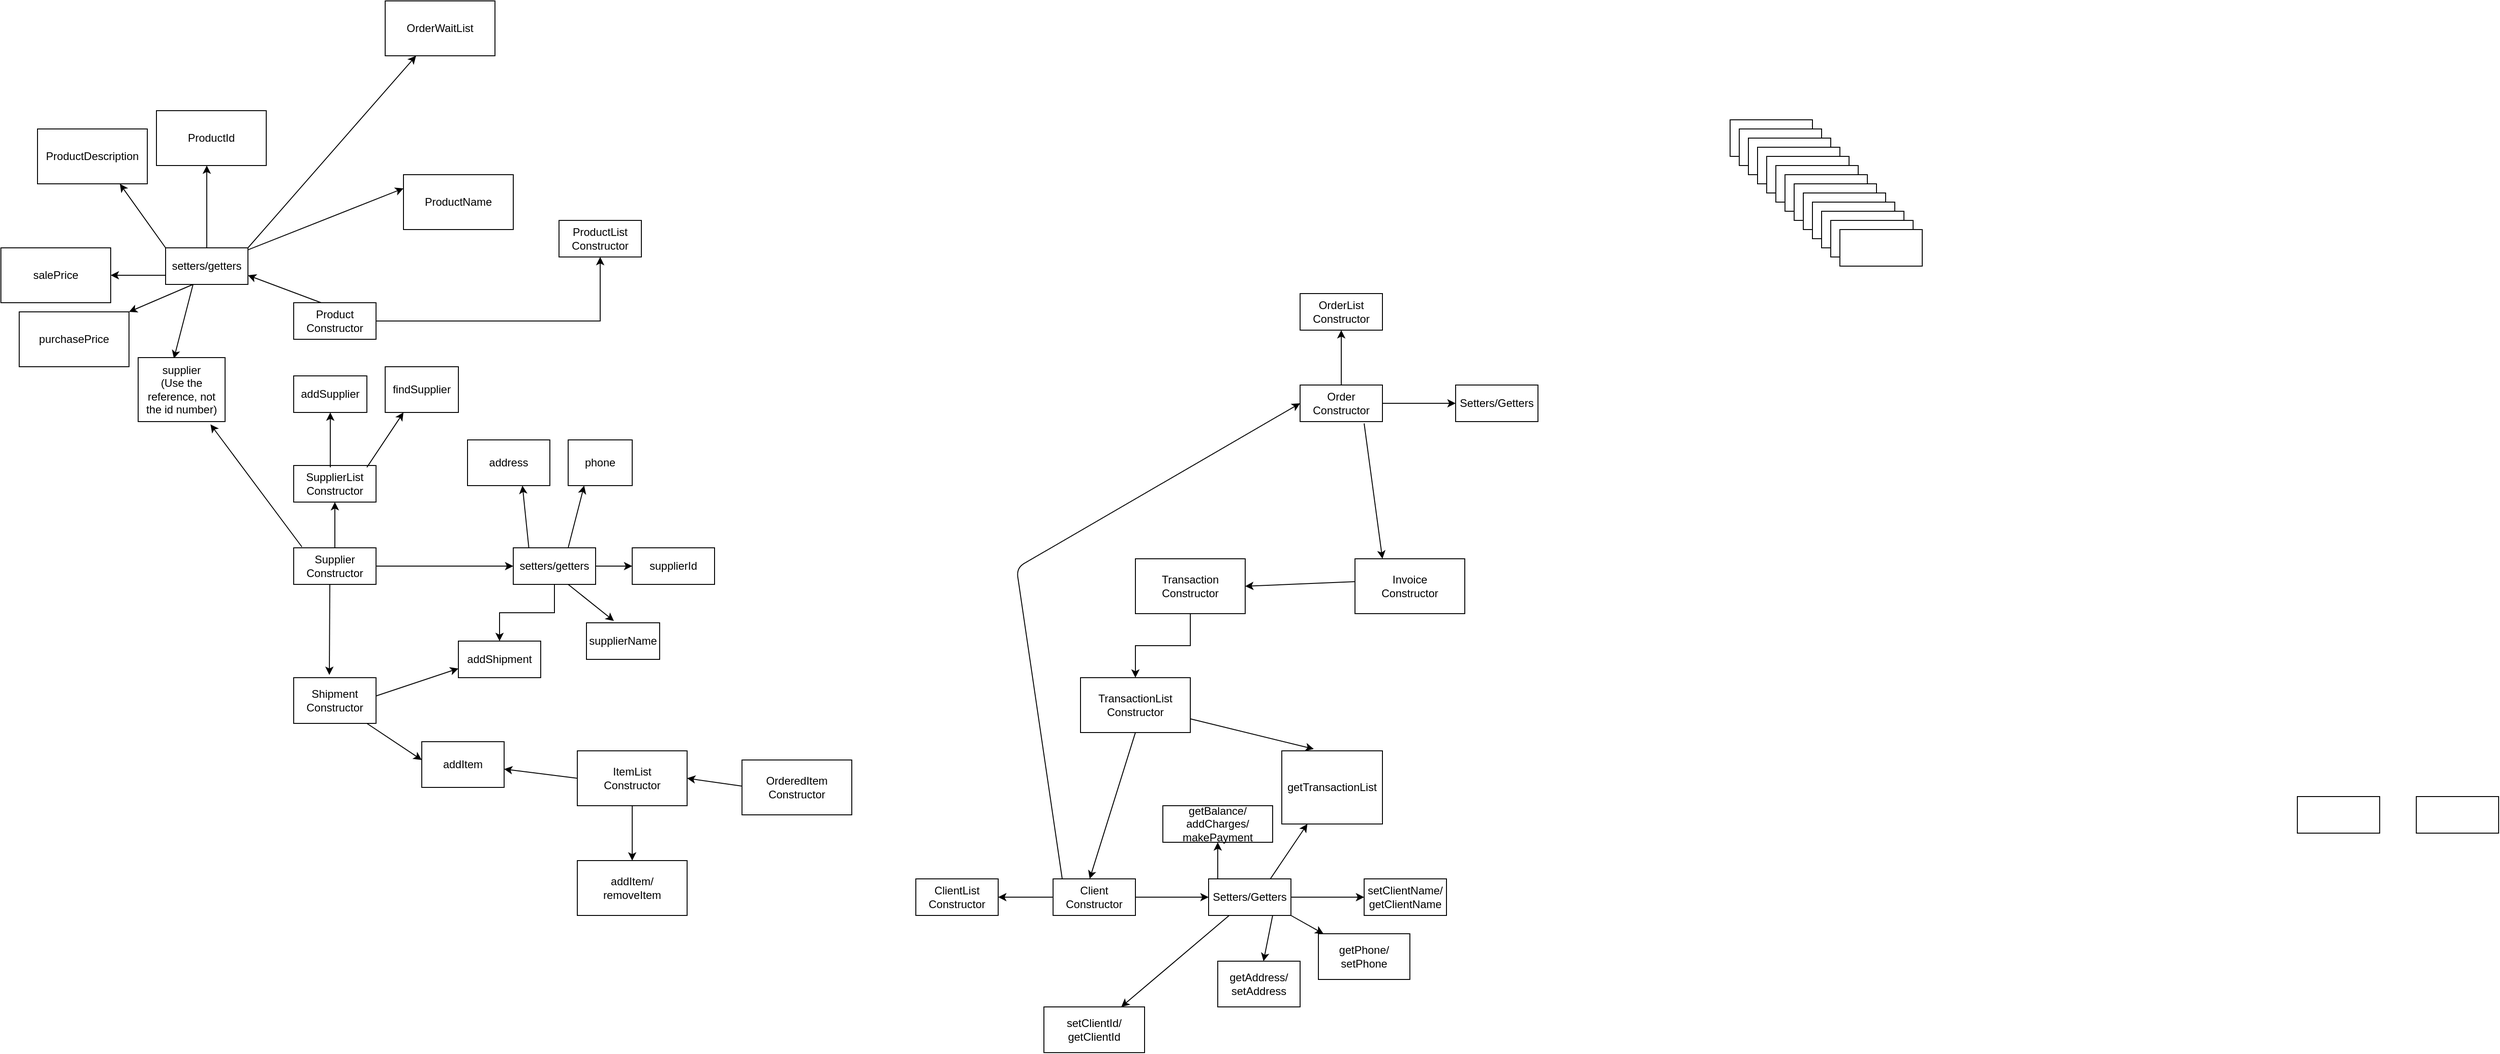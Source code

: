 <mxfile version="12.6.6" type="github">
  <diagram id="q5CnJgnxHUt0rgTkJDPA" name="Page-1">
    <mxGraphModel dx="4051" dy="2583" grid="1" gridSize="10" guides="1" tooltips="1" connect="1" arrows="1" fold="1" page="1" pageScale="1" pageWidth="1700" pageHeight="1100" math="0" shadow="0">
      <root>
        <mxCell id="0"/>
        <mxCell id="1" parent="0"/>
        <mxCell id="SJL3UCeWsUWmYF-B4V0Z-15" value="" style="rounded=0;whiteSpace=wrap;html=1;" vertex="1" parent="1">
          <mxGeometry x="1530" y="750" width="90" height="40" as="geometry"/>
        </mxCell>
        <mxCell id="SJL3UCeWsUWmYF-B4V0Z-16" value="" style="rounded=0;whiteSpace=wrap;html=1;" vertex="1" parent="1">
          <mxGeometry x="1400" y="750" width="90" height="40" as="geometry"/>
        </mxCell>
        <mxCell id="SJL3UCeWsUWmYF-B4V0Z-17" value="&lt;div&gt;ClientList&lt;/div&gt;&lt;div&gt;Constructor&lt;br&gt;&lt;/div&gt;" style="rounded=0;whiteSpace=wrap;html=1;" vertex="1" parent="1">
          <mxGeometry x="-110" y="840" width="90" height="40" as="geometry"/>
        </mxCell>
        <mxCell id="SJL3UCeWsUWmYF-B4V0Z-18" value="&lt;div&gt;ProductList&lt;/div&gt;&lt;div&gt;Constructor&lt;br&gt;&lt;/div&gt;" style="rounded=0;whiteSpace=wrap;html=1;" vertex="1" parent="1">
          <mxGeometry x="-500" y="120" width="90" height="40" as="geometry"/>
        </mxCell>
        <mxCell id="SJL3UCeWsUWmYF-B4V0Z-19" value="&lt;div&gt;OrderList&lt;/div&gt;&lt;div&gt;Constructor&lt;br&gt;&lt;/div&gt;" style="rounded=0;whiteSpace=wrap;html=1;" vertex="1" parent="1">
          <mxGeometry x="310" y="200" width="90" height="40" as="geometry"/>
        </mxCell>
        <mxCell id="SJL3UCeWsUWmYF-B4V0Z-20" value="&lt;div&gt;SupplierList&lt;/div&gt;&lt;div&gt;Constructor&lt;br&gt;&lt;/div&gt;" style="rounded=0;whiteSpace=wrap;html=1;" vertex="1" parent="1">
          <mxGeometry x="-790" y="388" width="90" height="40" as="geometry"/>
        </mxCell>
        <mxCell id="SJL3UCeWsUWmYF-B4V0Z-29" value="" style="edgeStyle=orthogonalEdgeStyle;rounded=0;orthogonalLoop=1;jettySize=auto;html=1;" edge="1" parent="1" source="SJL3UCeWsUWmYF-B4V0Z-21" target="SJL3UCeWsUWmYF-B4V0Z-17">
          <mxGeometry relative="1" as="geometry"/>
        </mxCell>
        <mxCell id="SJL3UCeWsUWmYF-B4V0Z-60" value="" style="edgeStyle=orthogonalEdgeStyle;rounded=0;orthogonalLoop=1;jettySize=auto;html=1;" edge="1" parent="1" source="SJL3UCeWsUWmYF-B4V0Z-21" target="SJL3UCeWsUWmYF-B4V0Z-59">
          <mxGeometry relative="1" as="geometry"/>
        </mxCell>
        <mxCell id="SJL3UCeWsUWmYF-B4V0Z-21" value="&lt;div&gt;Client&lt;/div&gt;&lt;div&gt;Constructor&lt;br&gt;&lt;/div&gt;" style="rounded=0;whiteSpace=wrap;html=1;" vertex="1" parent="1">
          <mxGeometry x="40" y="840" width="90" height="40" as="geometry"/>
        </mxCell>
        <mxCell id="SJL3UCeWsUWmYF-B4V0Z-70" value="" style="edgeStyle=orthogonalEdgeStyle;rounded=0;orthogonalLoop=1;jettySize=auto;html=1;" edge="1" parent="1" source="SJL3UCeWsUWmYF-B4V0Z-59" target="SJL3UCeWsUWmYF-B4V0Z-69">
          <mxGeometry relative="1" as="geometry"/>
        </mxCell>
        <mxCell id="SJL3UCeWsUWmYF-B4V0Z-59" value="Setters/Getters" style="rounded=0;whiteSpace=wrap;html=1;" vertex="1" parent="1">
          <mxGeometry x="210" y="840" width="90" height="40" as="geometry"/>
        </mxCell>
        <mxCell id="SJL3UCeWsUWmYF-B4V0Z-69" value="&lt;div&gt;setClientName/&lt;/div&gt;&lt;div&gt;getClientName&lt;br&gt;&lt;/div&gt;" style="rounded=0;whiteSpace=wrap;html=1;" vertex="1" parent="1">
          <mxGeometry x="380" y="840" width="90" height="40" as="geometry"/>
        </mxCell>
        <mxCell id="SJL3UCeWsUWmYF-B4V0Z-30" value="" style="edgeStyle=orthogonalEdgeStyle;rounded=0;orthogonalLoop=1;jettySize=auto;html=1;" edge="1" parent="1" source="SJL3UCeWsUWmYF-B4V0Z-22" target="SJL3UCeWsUWmYF-B4V0Z-18">
          <mxGeometry relative="1" as="geometry"/>
        </mxCell>
        <mxCell id="SJL3UCeWsUWmYF-B4V0Z-22" value="&lt;div&gt;Product&lt;/div&gt;&lt;div&gt;Constructor&lt;br&gt;&lt;/div&gt;" style="rounded=0;whiteSpace=wrap;html=1;" vertex="1" parent="1">
          <mxGeometry x="-790" y="210" width="90" height="40" as="geometry"/>
        </mxCell>
        <mxCell id="SJL3UCeWsUWmYF-B4V0Z-32" value="" style="edgeStyle=orthogonalEdgeStyle;rounded=0;orthogonalLoop=1;jettySize=auto;html=1;" edge="1" parent="1" source="SJL3UCeWsUWmYF-B4V0Z-23" target="SJL3UCeWsUWmYF-B4V0Z-19">
          <mxGeometry relative="1" as="geometry"/>
        </mxCell>
        <mxCell id="SJL3UCeWsUWmYF-B4V0Z-62" value="" style="edgeStyle=orthogonalEdgeStyle;rounded=0;orthogonalLoop=1;jettySize=auto;html=1;" edge="1" parent="1" source="SJL3UCeWsUWmYF-B4V0Z-23" target="SJL3UCeWsUWmYF-B4V0Z-61">
          <mxGeometry relative="1" as="geometry"/>
        </mxCell>
        <mxCell id="SJL3UCeWsUWmYF-B4V0Z-23" value="&lt;div&gt;Order&lt;/div&gt;&lt;div&gt;Constructor&lt;br&gt;&lt;/div&gt;" style="rounded=0;whiteSpace=wrap;html=1;" vertex="1" parent="1">
          <mxGeometry x="310" y="300" width="90" height="40" as="geometry"/>
        </mxCell>
        <mxCell id="SJL3UCeWsUWmYF-B4V0Z-61" value="Setters/Getters" style="rounded=0;whiteSpace=wrap;html=1;" vertex="1" parent="1">
          <mxGeometry x="480" y="300" width="90" height="40" as="geometry"/>
        </mxCell>
        <mxCell id="SJL3UCeWsUWmYF-B4V0Z-33" value="" style="edgeStyle=orthogonalEdgeStyle;rounded=0;orthogonalLoop=1;jettySize=auto;html=1;" edge="1" parent="1" source="SJL3UCeWsUWmYF-B4V0Z-24" target="SJL3UCeWsUWmYF-B4V0Z-20">
          <mxGeometry relative="1" as="geometry"/>
        </mxCell>
        <mxCell id="SJL3UCeWsUWmYF-B4V0Z-24" value="&lt;div&gt;Supplier&lt;/div&gt;&lt;div&gt;Constructor&lt;br&gt;&lt;/div&gt;" style="rounded=0;whiteSpace=wrap;html=1;" vertex="1" parent="1">
          <mxGeometry x="-790" y="478" width="90" height="40" as="geometry"/>
        </mxCell>
        <mxCell id="SJL3UCeWsUWmYF-B4V0Z-115" value="" style="edgeStyle=orthogonalEdgeStyle;rounded=0;orthogonalLoop=1;jettySize=auto;html=1;" edge="1" parent="1" source="SJL3UCeWsUWmYF-B4V0Z-26" target="SJL3UCeWsUWmYF-B4V0Z-114">
          <mxGeometry relative="1" as="geometry"/>
        </mxCell>
        <mxCell id="SJL3UCeWsUWmYF-B4V0Z-119" value="" style="edgeStyle=orthogonalEdgeStyle;rounded=0;orthogonalLoop=1;jettySize=auto;html=1;" edge="1" parent="1" source="SJL3UCeWsUWmYF-B4V0Z-26" target="SJL3UCeWsUWmYF-B4V0Z-118">
          <mxGeometry relative="1" as="geometry"/>
        </mxCell>
        <mxCell id="SJL3UCeWsUWmYF-B4V0Z-26" value="setters/getters" style="rounded=0;whiteSpace=wrap;html=1;" vertex="1" parent="1">
          <mxGeometry x="-550" y="478" width="90" height="40" as="geometry"/>
        </mxCell>
        <mxCell id="SJL3UCeWsUWmYF-B4V0Z-118" value="addShipment" style="rounded=0;whiteSpace=wrap;html=1;" vertex="1" parent="1">
          <mxGeometry x="-610" y="580" width="90" height="40" as="geometry"/>
        </mxCell>
        <mxCell id="SJL3UCeWsUWmYF-B4V0Z-114" value="supplierId" style="rounded=0;whiteSpace=wrap;html=1;" vertex="1" parent="1">
          <mxGeometry x="-420" y="478" width="90" height="40" as="geometry"/>
        </mxCell>
        <mxCell id="SJL3UCeWsUWmYF-B4V0Z-27" value="" style="rounded=0;whiteSpace=wrap;html=1;" vertex="1" parent="1">
          <mxGeometry x="780" y="10" width="90" height="40" as="geometry"/>
        </mxCell>
        <mxCell id="SJL3UCeWsUWmYF-B4V0Z-34" value="" style="endArrow=classic;html=1;exitX=0.189;exitY=0;exitDx=0;exitDy=0;exitPerimeter=0;" edge="1" parent="1" source="SJL3UCeWsUWmYF-B4V0Z-26">
          <mxGeometry width="50" height="50" relative="1" as="geometry">
            <mxPoint x="-700" y="478" as="sourcePoint"/>
            <mxPoint x="-540" y="410" as="targetPoint"/>
          </mxGeometry>
        </mxCell>
        <mxCell id="SJL3UCeWsUWmYF-B4V0Z-35" value="" style="endArrow=classic;html=1;entryX=0;entryY=0.5;entryDx=0;entryDy=0;" edge="1" parent="1" target="SJL3UCeWsUWmYF-B4V0Z-26">
          <mxGeometry width="50" height="50" relative="1" as="geometry">
            <mxPoint x="-700" y="498" as="sourcePoint"/>
            <mxPoint x="-650" y="448" as="targetPoint"/>
          </mxGeometry>
        </mxCell>
        <mxCell id="SJL3UCeWsUWmYF-B4V0Z-36" value="" style="rounded=0;whiteSpace=wrap;html=1;" vertex="1" parent="1">
          <mxGeometry x="790" y="20" width="90" height="40" as="geometry"/>
        </mxCell>
        <mxCell id="SJL3UCeWsUWmYF-B4V0Z-37" value="" style="rounded=0;whiteSpace=wrap;html=1;" vertex="1" parent="1">
          <mxGeometry x="800" y="30" width="90" height="40" as="geometry"/>
        </mxCell>
        <mxCell id="SJL3UCeWsUWmYF-B4V0Z-38" value="" style="rounded=0;whiteSpace=wrap;html=1;" vertex="1" parent="1">
          <mxGeometry x="810" y="40" width="90" height="40" as="geometry"/>
        </mxCell>
        <mxCell id="SJL3UCeWsUWmYF-B4V0Z-39" value="" style="rounded=0;whiteSpace=wrap;html=1;" vertex="1" parent="1">
          <mxGeometry x="820" y="50" width="90" height="40" as="geometry"/>
        </mxCell>
        <mxCell id="SJL3UCeWsUWmYF-B4V0Z-40" value="" style="rounded=0;whiteSpace=wrap;html=1;" vertex="1" parent="1">
          <mxGeometry x="830" y="60" width="90" height="40" as="geometry"/>
        </mxCell>
        <mxCell id="SJL3UCeWsUWmYF-B4V0Z-41" value="" style="rounded=0;whiteSpace=wrap;html=1;" vertex="1" parent="1">
          <mxGeometry x="840" y="70" width="90" height="40" as="geometry"/>
        </mxCell>
        <mxCell id="SJL3UCeWsUWmYF-B4V0Z-42" value="" style="rounded=0;whiteSpace=wrap;html=1;" vertex="1" parent="1">
          <mxGeometry x="850" y="80" width="90" height="40" as="geometry"/>
        </mxCell>
        <mxCell id="SJL3UCeWsUWmYF-B4V0Z-43" value="" style="rounded=0;whiteSpace=wrap;html=1;" vertex="1" parent="1">
          <mxGeometry x="860" y="90" width="90" height="40" as="geometry"/>
        </mxCell>
        <mxCell id="SJL3UCeWsUWmYF-B4V0Z-44" value="" style="rounded=0;whiteSpace=wrap;html=1;" vertex="1" parent="1">
          <mxGeometry x="870" y="100" width="90" height="40" as="geometry"/>
        </mxCell>
        <mxCell id="SJL3UCeWsUWmYF-B4V0Z-45" value="" style="rounded=0;whiteSpace=wrap;html=1;" vertex="1" parent="1">
          <mxGeometry x="880" y="110" width="90" height="40" as="geometry"/>
        </mxCell>
        <mxCell id="SJL3UCeWsUWmYF-B4V0Z-46" value="" style="rounded=0;whiteSpace=wrap;html=1;" vertex="1" parent="1">
          <mxGeometry x="890" y="120" width="90" height="40" as="geometry"/>
        </mxCell>
        <mxCell id="SJL3UCeWsUWmYF-B4V0Z-47" value="" style="rounded=0;whiteSpace=wrap;html=1;" vertex="1" parent="1">
          <mxGeometry x="900" y="130" width="90" height="40" as="geometry"/>
        </mxCell>
        <mxCell id="SJL3UCeWsUWmYF-B4V0Z-48" value="setters/getters" style="rounded=0;whiteSpace=wrap;html=1;" vertex="1" parent="1">
          <mxGeometry x="-930" y="150" width="90" height="40" as="geometry"/>
        </mxCell>
        <mxCell id="SJL3UCeWsUWmYF-B4V0Z-55" value="" style="endArrow=classic;html=1;" edge="1" parent="1">
          <mxGeometry width="50" height="50" relative="1" as="geometry">
            <mxPoint x="-760" y="210" as="sourcePoint"/>
            <mxPoint x="-840" y="180" as="targetPoint"/>
          </mxGeometry>
        </mxCell>
        <mxCell id="SJL3UCeWsUWmYF-B4V0Z-58" value="" style="endArrow=classic;html=1;exitX=0.75;exitY=0;exitDx=0;exitDy=0;" edge="1" parent="1" source="SJL3UCeWsUWmYF-B4V0Z-59" target="SJL3UCeWsUWmYF-B4V0Z-75">
          <mxGeometry width="50" height="50" relative="1" as="geometry">
            <mxPoint x="220" y="880" as="sourcePoint"/>
            <mxPoint x="180" y="970" as="targetPoint"/>
          </mxGeometry>
        </mxCell>
        <mxCell id="SJL3UCeWsUWmYF-B4V0Z-63" value="" style="endArrow=classic;html=1;" edge="1" parent="1" target="SJL3UCeWsUWmYF-B4V0Z-74">
          <mxGeometry width="50" height="50" relative="1" as="geometry">
            <mxPoint x="280" y="880" as="sourcePoint"/>
            <mxPoint x="280" y="950" as="targetPoint"/>
          </mxGeometry>
        </mxCell>
        <mxCell id="SJL3UCeWsUWmYF-B4V0Z-64" value="" style="endArrow=classic;html=1;" edge="1" parent="1" target="SJL3UCeWsUWmYF-B4V0Z-71">
          <mxGeometry width="50" height="50" relative="1" as="geometry">
            <mxPoint x="300" y="880" as="sourcePoint"/>
            <mxPoint x="370" y="920" as="targetPoint"/>
          </mxGeometry>
        </mxCell>
        <mxCell id="SJL3UCeWsUWmYF-B4V0Z-65" value="" style="endArrow=classic;html=1;exitX=0.25;exitY=1;exitDx=0;exitDy=0;" edge="1" parent="1" source="SJL3UCeWsUWmYF-B4V0Z-59" target="SJL3UCeWsUWmYF-B4V0Z-68">
          <mxGeometry width="50" height="50" relative="1" as="geometry">
            <mxPoint x="290" y="840" as="sourcePoint"/>
            <mxPoint x="330" y="790" as="targetPoint"/>
          </mxGeometry>
        </mxCell>
        <mxCell id="SJL3UCeWsUWmYF-B4V0Z-66" value="" style="endArrow=classic;html=1;" edge="1" parent="1" target="SJL3UCeWsUWmYF-B4V0Z-67">
          <mxGeometry width="50" height="50" relative="1" as="geometry">
            <mxPoint x="220" y="840" as="sourcePoint"/>
            <mxPoint x="220" y="790" as="targetPoint"/>
          </mxGeometry>
        </mxCell>
        <mxCell id="SJL3UCeWsUWmYF-B4V0Z-67" value="&lt;div&gt;getBalance/&lt;/div&gt;&lt;div&gt;addCharges/&lt;/div&gt;&lt;div&gt;makePayment&lt;br&gt;&lt;/div&gt;" style="rounded=0;whiteSpace=wrap;html=1;" vertex="1" parent="1">
          <mxGeometry x="160" y="760" width="120" height="40" as="geometry"/>
        </mxCell>
        <mxCell id="SJL3UCeWsUWmYF-B4V0Z-68" value="&lt;div&gt;setClientId/&lt;/div&gt;&lt;div&gt;getClientId&lt;br&gt;&lt;/div&gt;" style="rounded=0;whiteSpace=wrap;html=1;" vertex="1" parent="1">
          <mxGeometry x="30" y="980" width="110" height="50" as="geometry"/>
        </mxCell>
        <mxCell id="SJL3UCeWsUWmYF-B4V0Z-71" value="&lt;div&gt;getPhone/&lt;/div&gt;&lt;div&gt;setPhone&lt;br&gt;&lt;/div&gt;" style="rounded=0;whiteSpace=wrap;html=1;" vertex="1" parent="1">
          <mxGeometry x="330" y="900" width="100" height="50" as="geometry"/>
        </mxCell>
        <mxCell id="SJL3UCeWsUWmYF-B4V0Z-74" value="&lt;div&gt;getAddress/&lt;/div&gt;&lt;div&gt;setAddress&lt;/div&gt;" style="rounded=0;whiteSpace=wrap;html=1;" vertex="1" parent="1">
          <mxGeometry x="220" y="930" width="90" height="50" as="geometry"/>
        </mxCell>
        <mxCell id="SJL3UCeWsUWmYF-B4V0Z-76" value="&lt;div&gt;TransactionList&lt;/div&gt;&lt;div&gt;Constructor&lt;br&gt;&lt;/div&gt;" style="rounded=0;whiteSpace=wrap;html=1;" vertex="1" parent="1">
          <mxGeometry x="70" y="620" width="120" height="60" as="geometry"/>
        </mxCell>
        <mxCell id="SJL3UCeWsUWmYF-B4V0Z-78" value="" style="endArrow=classic;html=1;entryX=1;entryY=0.5;entryDx=0;entryDy=0;" edge="1" parent="1" target="SJL3UCeWsUWmYF-B4V0Z-83">
          <mxGeometry width="50" height="50" relative="1" as="geometry">
            <mxPoint x="370" y="515" as="sourcePoint"/>
            <mxPoint x="420" y="465" as="targetPoint"/>
          </mxGeometry>
        </mxCell>
        <mxCell id="SJL3UCeWsUWmYF-B4V0Z-79" value="" style="endArrow=classic;html=1;entryX=0;entryY=0.5;entryDx=0;entryDy=0;" edge="1" parent="1" target="SJL3UCeWsUWmYF-B4V0Z-23">
          <mxGeometry width="50" height="50" relative="1" as="geometry">
            <mxPoint x="50" y="840" as="sourcePoint"/>
            <mxPoint x="60" y="220" as="targetPoint"/>
            <Array as="points">
              <mxPoint y="500"/>
            </Array>
          </mxGeometry>
        </mxCell>
        <mxCell id="SJL3UCeWsUWmYF-B4V0Z-80" value="" style="endArrow=classic;html=1;entryX=1;entryY=0;entryDx=0;entryDy=0;" edge="1" parent="1" target="SJL3UCeWsUWmYF-B4V0Z-98">
          <mxGeometry width="50" height="50" relative="1" as="geometry">
            <mxPoint x="-900" y="190" as="sourcePoint"/>
            <mxPoint x="-940" y="240" as="targetPoint"/>
          </mxGeometry>
        </mxCell>
        <mxCell id="SJL3UCeWsUWmYF-B4V0Z-81" value="" style="endArrow=classic;html=1;exitX=1;exitY=0.75;exitDx=0;exitDy=0;entryX=0.318;entryY=-0.025;entryDx=0;entryDy=0;entryPerimeter=0;" edge="1" parent="1" source="SJL3UCeWsUWmYF-B4V0Z-76" target="SJL3UCeWsUWmYF-B4V0Z-75">
          <mxGeometry width="50" height="50" relative="1" as="geometry">
            <mxPoint x="90" y="1080" as="sourcePoint"/>
            <mxPoint x="130" y="950" as="targetPoint"/>
          </mxGeometry>
        </mxCell>
        <mxCell id="SJL3UCeWsUWmYF-B4V0Z-82" value="" style="endArrow=classic;html=1;exitX=0.5;exitY=1;exitDx=0;exitDy=0;" edge="1" parent="1" source="SJL3UCeWsUWmYF-B4V0Z-76">
          <mxGeometry width="50" height="50" relative="1" as="geometry">
            <mxPoint x="145" y="683" as="sourcePoint"/>
            <mxPoint x="80" y="840" as="targetPoint"/>
          </mxGeometry>
        </mxCell>
        <mxCell id="SJL3UCeWsUWmYF-B4V0Z-84" value="" style="edgeStyle=orthogonalEdgeStyle;rounded=0;orthogonalLoop=1;jettySize=auto;html=1;" edge="1" parent="1" source="SJL3UCeWsUWmYF-B4V0Z-83" target="SJL3UCeWsUWmYF-B4V0Z-76">
          <mxGeometry relative="1" as="geometry"/>
        </mxCell>
        <mxCell id="SJL3UCeWsUWmYF-B4V0Z-83" value="&lt;div&gt;Transaction&lt;/div&gt;&lt;div&gt;Constructor&lt;br&gt;&lt;/div&gt;" style="rounded=0;whiteSpace=wrap;html=1;" vertex="1" parent="1">
          <mxGeometry x="130" y="490" width="120" height="60" as="geometry"/>
        </mxCell>
        <mxCell id="SJL3UCeWsUWmYF-B4V0Z-75" value="&lt;div&gt;getTransactionList&lt;/div&gt;" style="rounded=0;whiteSpace=wrap;html=1;" vertex="1" parent="1">
          <mxGeometry x="290" y="700" width="110" height="80" as="geometry"/>
        </mxCell>
        <mxCell id="SJL3UCeWsUWmYF-B4V0Z-87" value="&lt;div&gt;Invoice&lt;/div&gt;&lt;div&gt;Constructor&lt;br&gt;&lt;/div&gt;" style="rounded=0;whiteSpace=wrap;html=1;" vertex="1" parent="1">
          <mxGeometry x="370" y="490" width="120" height="60" as="geometry"/>
        </mxCell>
        <mxCell id="SJL3UCeWsUWmYF-B4V0Z-88" value="" style="endArrow=classic;html=1;entryX=0.25;entryY=0;entryDx=0;entryDy=0;" edge="1" parent="1" target="SJL3UCeWsUWmYF-B4V0Z-87">
          <mxGeometry width="50" height="50" relative="1" as="geometry">
            <mxPoint x="380" y="342" as="sourcePoint"/>
            <mxPoint x="430" y="292" as="targetPoint"/>
          </mxGeometry>
        </mxCell>
        <mxCell id="SJL3UCeWsUWmYF-B4V0Z-89" value="" style="endArrow=classic;html=1;entryX=0;entryY=0.25;entryDx=0;entryDy=0;" edge="1" parent="1" source="SJL3UCeWsUWmYF-B4V0Z-48" target="SJL3UCeWsUWmYF-B4V0Z-96">
          <mxGeometry width="50" height="50" relative="1" as="geometry">
            <mxPoint x="-850" y="150" as="sourcePoint"/>
            <mxPoint x="-800" y="100" as="targetPoint"/>
          </mxGeometry>
        </mxCell>
        <mxCell id="SJL3UCeWsUWmYF-B4V0Z-90" value="salePrice" style="rounded=0;whiteSpace=wrap;html=1;" vertex="1" parent="1">
          <mxGeometry x="-1110" y="150" width="120" height="60" as="geometry"/>
        </mxCell>
        <mxCell id="SJL3UCeWsUWmYF-B4V0Z-91" value="" style="endArrow=classic;html=1;" edge="1" parent="1">
          <mxGeometry width="50" height="50" relative="1" as="geometry">
            <mxPoint x="-930" y="180" as="sourcePoint"/>
            <mxPoint x="-990" y="180" as="targetPoint"/>
          </mxGeometry>
        </mxCell>
        <mxCell id="SJL3UCeWsUWmYF-B4V0Z-92" value="" style="endArrow=classic;html=1;entryX=0.75;entryY=1;entryDx=0;entryDy=0;" edge="1" parent="1" target="SJL3UCeWsUWmYF-B4V0Z-94">
          <mxGeometry width="50" height="50" relative="1" as="geometry">
            <mxPoint x="-930" y="150" as="sourcePoint"/>
            <mxPoint x="-990" y="100" as="targetPoint"/>
          </mxGeometry>
        </mxCell>
        <mxCell id="SJL3UCeWsUWmYF-B4V0Z-93" value="" style="endArrow=classic;html=1;" edge="1" parent="1">
          <mxGeometry width="50" height="50" relative="1" as="geometry">
            <mxPoint x="-885" y="150" as="sourcePoint"/>
            <mxPoint x="-885" y="60" as="targetPoint"/>
          </mxGeometry>
        </mxCell>
        <mxCell id="SJL3UCeWsUWmYF-B4V0Z-94" value="ProductDescription" style="rounded=0;whiteSpace=wrap;html=1;" vertex="1" parent="1">
          <mxGeometry x="-1070" y="20" width="120" height="60" as="geometry"/>
        </mxCell>
        <mxCell id="SJL3UCeWsUWmYF-B4V0Z-95" value="ProductId" style="rounded=0;whiteSpace=wrap;html=1;" vertex="1" parent="1">
          <mxGeometry x="-940" width="120" height="60" as="geometry"/>
        </mxCell>
        <mxCell id="SJL3UCeWsUWmYF-B4V0Z-96" value="ProductName" style="rounded=0;whiteSpace=wrap;html=1;" vertex="1" parent="1">
          <mxGeometry x="-670" y="70" width="120" height="60" as="geometry"/>
        </mxCell>
        <mxCell id="SJL3UCeWsUWmYF-B4V0Z-98" value="purchasePrice" style="rounded=0;whiteSpace=wrap;html=1;" vertex="1" parent="1">
          <mxGeometry x="-1090" y="220" width="120" height="60" as="geometry"/>
        </mxCell>
        <mxCell id="SJL3UCeWsUWmYF-B4V0Z-99" value="" style="endArrow=classic;html=1;entryX=0.411;entryY=0.014;entryDx=0;entryDy=0;entryPerimeter=0;" edge="1" parent="1" target="SJL3UCeWsUWmYF-B4V0Z-100">
          <mxGeometry width="50" height="50" relative="1" as="geometry">
            <mxPoint x="-900" y="190" as="sourcePoint"/>
            <mxPoint x="-920" y="265" as="targetPoint"/>
          </mxGeometry>
        </mxCell>
        <mxCell id="SJL3UCeWsUWmYF-B4V0Z-100" value="&lt;div&gt;supplier&lt;/div&gt;&lt;div&gt;(Use the reference, not the id number)&lt;br&gt;&lt;/div&gt;" style="rounded=0;whiteSpace=wrap;html=1;" vertex="1" parent="1">
          <mxGeometry x="-960" y="270" width="95" height="70" as="geometry"/>
        </mxCell>
        <mxCell id="SJL3UCeWsUWmYF-B4V0Z-101" value="" style="endArrow=classic;html=1;exitX=1;exitY=0;exitDx=0;exitDy=0;" edge="1" parent="1" source="SJL3UCeWsUWmYF-B4V0Z-48" target="SJL3UCeWsUWmYF-B4V0Z-102">
          <mxGeometry width="50" height="50" relative="1" as="geometry">
            <mxPoint x="-865" y="190" as="sourcePoint"/>
            <mxPoint x="-815" y="270" as="targetPoint"/>
          </mxGeometry>
        </mxCell>
        <mxCell id="SJL3UCeWsUWmYF-B4V0Z-102" value="OrderWaitList" style="rounded=0;whiteSpace=wrap;html=1;" vertex="1" parent="1">
          <mxGeometry x="-690" y="-120" width="120" height="60" as="geometry"/>
        </mxCell>
        <mxCell id="SJL3UCeWsUWmYF-B4V0Z-104" value="" style="endArrow=classic;html=1;entryX=0.832;entryY=1.043;entryDx=0;entryDy=0;entryPerimeter=0;exitX=0.1;exitY=-0.025;exitDx=0;exitDy=0;exitPerimeter=0;" edge="1" parent="1" source="SJL3UCeWsUWmYF-B4V0Z-24" target="SJL3UCeWsUWmYF-B4V0Z-100">
          <mxGeometry width="50" height="50" relative="1" as="geometry">
            <mxPoint x="-790" y="480" as="sourcePoint"/>
            <mxPoint x="-740" y="430" as="targetPoint"/>
          </mxGeometry>
        </mxCell>
        <mxCell id="SJL3UCeWsUWmYF-B4V0Z-105" value="address" style="rounded=0;whiteSpace=wrap;html=1;" vertex="1" parent="1">
          <mxGeometry x="-600" y="360" width="90" height="50" as="geometry"/>
        </mxCell>
        <mxCell id="SJL3UCeWsUWmYF-B4V0Z-106" value="supplierName" style="rounded=0;whiteSpace=wrap;html=1;" vertex="1" parent="1">
          <mxGeometry x="-470" y="560" width="80" height="40" as="geometry"/>
        </mxCell>
        <mxCell id="SJL3UCeWsUWmYF-B4V0Z-107" value="addSupplier" style="rounded=0;whiteSpace=wrap;html=1;" vertex="1" parent="1">
          <mxGeometry x="-790" y="290" width="80" height="40" as="geometry"/>
        </mxCell>
        <mxCell id="SJL3UCeWsUWmYF-B4V0Z-108" value="phone" style="rounded=0;whiteSpace=wrap;html=1;" vertex="1" parent="1">
          <mxGeometry x="-490" y="360" width="70" height="50" as="geometry"/>
        </mxCell>
        <mxCell id="SJL3UCeWsUWmYF-B4V0Z-109" value="findSupplier" style="rounded=0;whiteSpace=wrap;html=1;" vertex="1" parent="1">
          <mxGeometry x="-690" y="280" width="80" height="50" as="geometry"/>
        </mxCell>
        <mxCell id="SJL3UCeWsUWmYF-B4V0Z-110" value="" style="endArrow=classic;html=1;entryX=0.5;entryY=1;entryDx=0;entryDy=0;" edge="1" parent="1" target="SJL3UCeWsUWmYF-B4V0Z-107">
          <mxGeometry width="50" height="50" relative="1" as="geometry">
            <mxPoint x="-750" y="390" as="sourcePoint"/>
            <mxPoint x="-750" y="340" as="targetPoint"/>
          </mxGeometry>
        </mxCell>
        <mxCell id="SJL3UCeWsUWmYF-B4V0Z-111" value="" style="endArrow=classic;html=1;entryX=0.25;entryY=1;entryDx=0;entryDy=0;" edge="1" parent="1" target="SJL3UCeWsUWmYF-B4V0Z-109">
          <mxGeometry width="50" height="50" relative="1" as="geometry">
            <mxPoint x="-710" y="390" as="sourcePoint"/>
            <mxPoint x="-660" y="340" as="targetPoint"/>
          </mxGeometry>
        </mxCell>
        <mxCell id="SJL3UCeWsUWmYF-B4V0Z-112" value="" style="endArrow=classic;html=1;entryX=0.25;entryY=1;entryDx=0;entryDy=0;" edge="1" parent="1" target="SJL3UCeWsUWmYF-B4V0Z-108">
          <mxGeometry width="50" height="50" relative="1" as="geometry">
            <mxPoint x="-490" y="478" as="sourcePoint"/>
            <mxPoint x="-440" y="428" as="targetPoint"/>
          </mxGeometry>
        </mxCell>
        <mxCell id="SJL3UCeWsUWmYF-B4V0Z-113" value="" style="endArrow=classic;html=1;" edge="1" parent="1">
          <mxGeometry width="50" height="50" relative="1" as="geometry">
            <mxPoint x="-490" y="518" as="sourcePoint"/>
            <mxPoint x="-440" y="558" as="targetPoint"/>
          </mxGeometry>
        </mxCell>
        <mxCell id="SJL3UCeWsUWmYF-B4V0Z-116" value="&lt;div&gt;Shipment&lt;/div&gt;&lt;div&gt;Constructor&lt;br&gt;&lt;/div&gt;" style="rounded=0;whiteSpace=wrap;html=1;" vertex="1" parent="1">
          <mxGeometry x="-790" y="620" width="90" height="50" as="geometry"/>
        </mxCell>
        <mxCell id="SJL3UCeWsUWmYF-B4V0Z-117" value="" style="endArrow=classic;html=1;entryX=0.433;entryY=-0.06;entryDx=0;entryDy=0;entryPerimeter=0;" edge="1" parent="1" target="SJL3UCeWsUWmYF-B4V0Z-116">
          <mxGeometry width="50" height="50" relative="1" as="geometry">
            <mxPoint x="-750.5" y="518" as="sourcePoint"/>
            <mxPoint x="-750.5" y="588" as="targetPoint"/>
          </mxGeometry>
        </mxCell>
        <mxCell id="SJL3UCeWsUWmYF-B4V0Z-120" value="" style="endArrow=classic;html=1;entryX=0;entryY=0.75;entryDx=0;entryDy=0;" edge="1" parent="1" target="SJL3UCeWsUWmYF-B4V0Z-118">
          <mxGeometry width="50" height="50" relative="1" as="geometry">
            <mxPoint x="-700" y="640" as="sourcePoint"/>
            <mxPoint x="-650" y="590" as="targetPoint"/>
          </mxGeometry>
        </mxCell>
        <mxCell id="SJL3UCeWsUWmYF-B4V0Z-121" value="" style="endArrow=classic;html=1;" edge="1" parent="1">
          <mxGeometry width="50" height="50" relative="1" as="geometry">
            <mxPoint x="-710" y="670" as="sourcePoint"/>
            <mxPoint x="-650" y="710" as="targetPoint"/>
          </mxGeometry>
        </mxCell>
        <mxCell id="SJL3UCeWsUWmYF-B4V0Z-122" value="addItem" style="rounded=0;whiteSpace=wrap;html=1;" vertex="1" parent="1">
          <mxGeometry x="-650" y="690" width="90" height="50" as="geometry"/>
        </mxCell>
        <mxCell id="SJL3UCeWsUWmYF-B4V0Z-123" value="" style="endArrow=classic;html=1;exitX=0;exitY=0.5;exitDx=0;exitDy=0;" edge="1" parent="1" source="SJL3UCeWsUWmYF-B4V0Z-124">
          <mxGeometry width="50" height="50" relative="1" as="geometry">
            <mxPoint x="-480" y="750" as="sourcePoint"/>
            <mxPoint x="-560" y="720" as="targetPoint"/>
          </mxGeometry>
        </mxCell>
        <mxCell id="SJL3UCeWsUWmYF-B4V0Z-124" value="&lt;div&gt;ItemList&lt;/div&gt;&lt;div&gt;Constructor&lt;br&gt;&lt;/div&gt;" style="rounded=0;whiteSpace=wrap;html=1;" vertex="1" parent="1">
          <mxGeometry x="-480" y="700" width="120" height="60" as="geometry"/>
        </mxCell>
        <mxCell id="SJL3UCeWsUWmYF-B4V0Z-125" value="" style="endArrow=classic;html=1;entryX=1;entryY=0.5;entryDx=0;entryDy=0;" edge="1" parent="1" target="SJL3UCeWsUWmYF-B4V0Z-124">
          <mxGeometry width="50" height="50" relative="1" as="geometry">
            <mxPoint x="-290" y="740" as="sourcePoint"/>
            <mxPoint x="-350" y="730" as="targetPoint"/>
          </mxGeometry>
        </mxCell>
        <mxCell id="SJL3UCeWsUWmYF-B4V0Z-126" value="&lt;div&gt;OrderedItem&lt;/div&gt;&lt;div&gt;Constructor&lt;br&gt;&lt;/div&gt;" style="rounded=0;whiteSpace=wrap;html=1;" vertex="1" parent="1">
          <mxGeometry x="-300" y="710" width="120" height="60" as="geometry"/>
        </mxCell>
        <mxCell id="SJL3UCeWsUWmYF-B4V0Z-127" value="" style="endArrow=classic;html=1;" edge="1" parent="1">
          <mxGeometry width="50" height="50" relative="1" as="geometry">
            <mxPoint x="-420" y="760" as="sourcePoint"/>
            <mxPoint x="-420" y="820" as="targetPoint"/>
          </mxGeometry>
        </mxCell>
        <mxCell id="SJL3UCeWsUWmYF-B4V0Z-128" value="&lt;div&gt;addItem/&lt;/div&gt;&lt;div&gt;removeItem&lt;br&gt;&lt;/div&gt;" style="rounded=0;whiteSpace=wrap;html=1;" vertex="1" parent="1">
          <mxGeometry x="-480" y="820" width="120" height="60" as="geometry"/>
        </mxCell>
      </root>
    </mxGraphModel>
  </diagram>
</mxfile>
